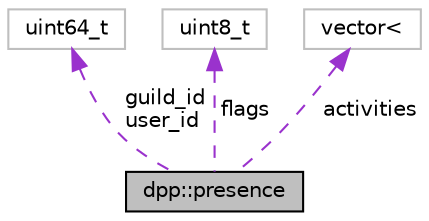 digraph "dpp::presence"
{
 // INTERACTIVE_SVG=YES
 // LATEX_PDF_SIZE
  bgcolor="transparent";
  edge [fontname="Helvetica",fontsize="10",labelfontname="Helvetica",labelfontsize="10"];
  node [fontname="Helvetica",fontsize="10",shape=record];
  Node1 [label="dpp::presence",height=0.2,width=0.4,color="black", fillcolor="grey75", style="filled", fontcolor="black",tooltip="Represents user presence, e.g. what game they are playing and if they are online."];
  Node2 -> Node1 [dir="back",color="darkorchid3",fontsize="10",style="dashed",label=" guild_id\nuser_id" ,fontname="Helvetica"];
  Node2 [label="uint64_t",height=0.2,width=0.4,color="grey75",tooltip=" "];
  Node3 -> Node1 [dir="back",color="darkorchid3",fontsize="10",style="dashed",label=" flags" ,fontname="Helvetica"];
  Node3 [label="uint8_t",height=0.2,width=0.4,color="grey75",tooltip=" "];
  Node4 -> Node1 [dir="back",color="darkorchid3",fontsize="10",style="dashed",label=" activities" ,fontname="Helvetica"];
  Node4 [label="vector\<",height=0.2,width=0.4,color="grey75",tooltip=" "];
}
